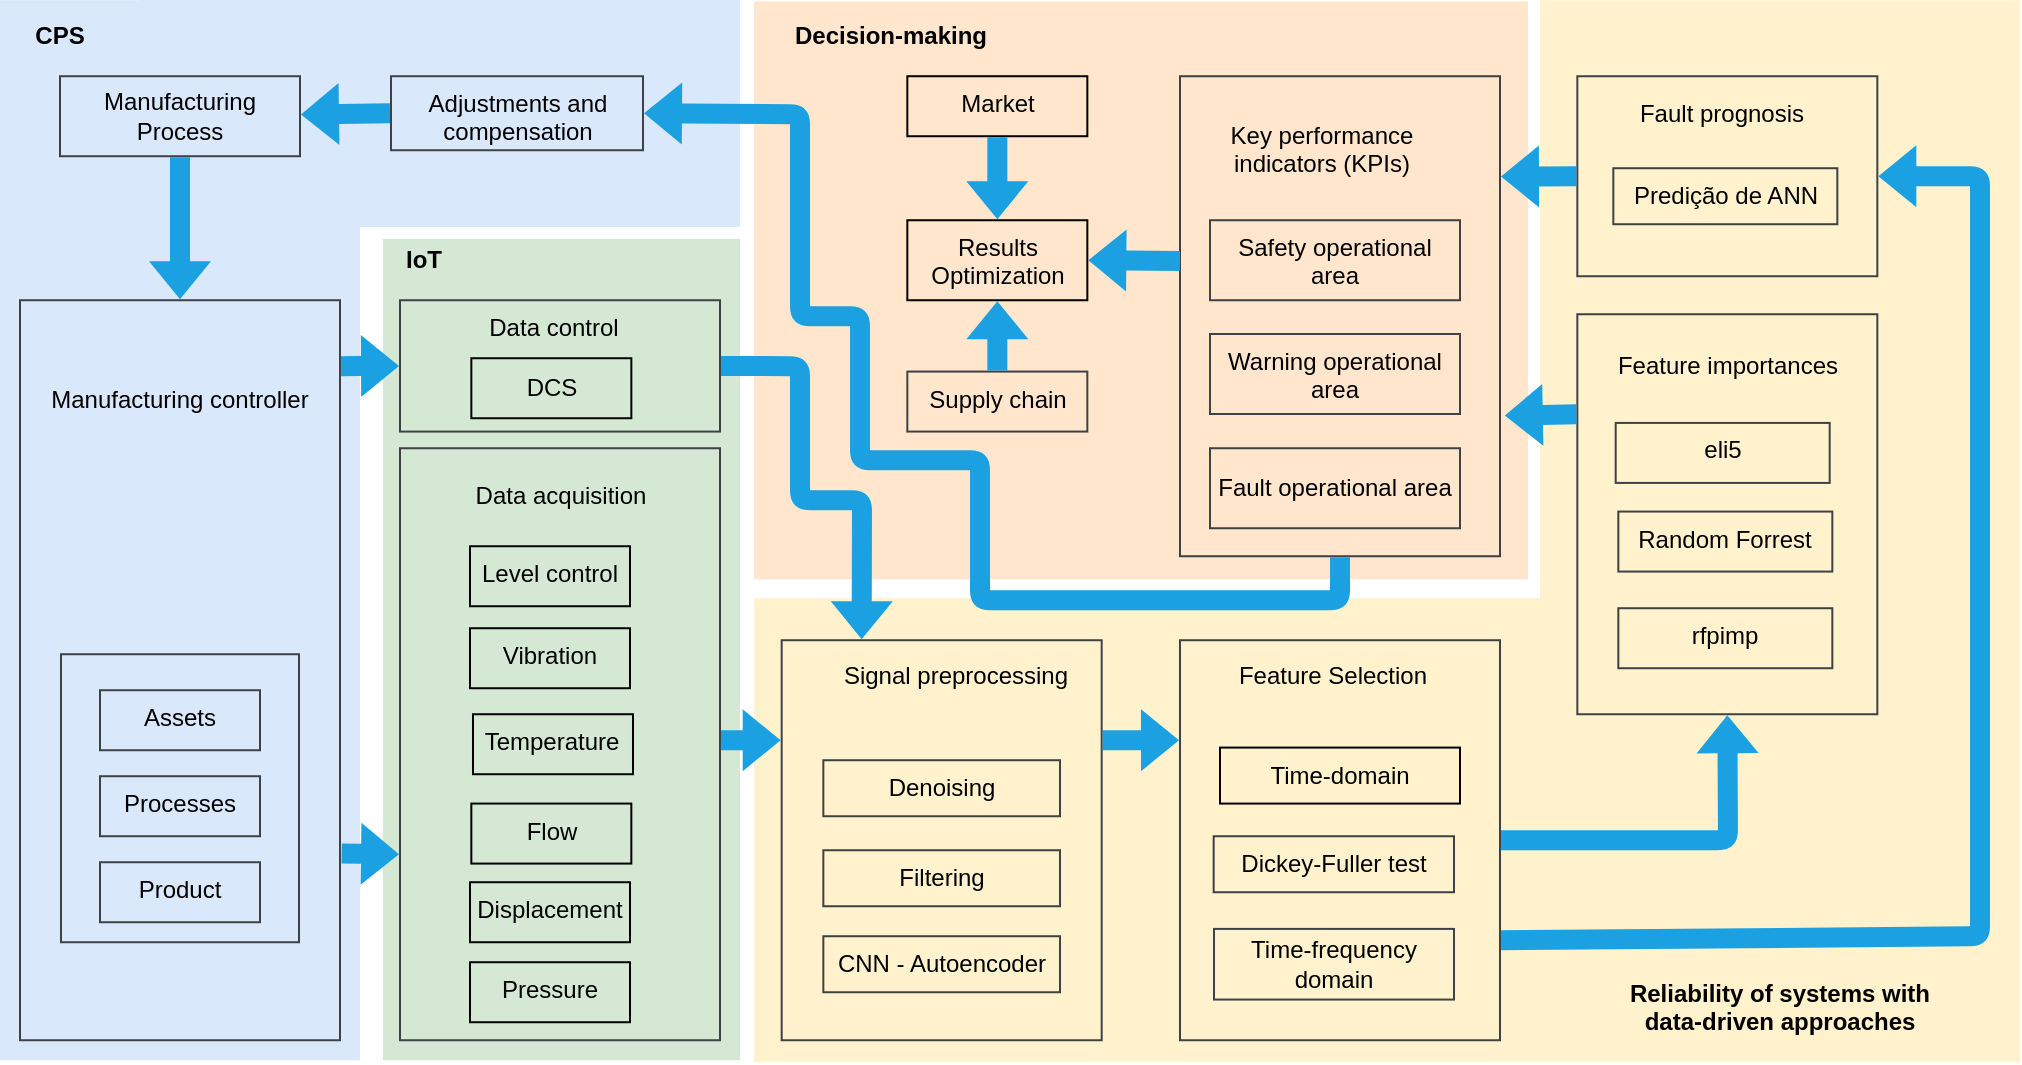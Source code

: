 <mxfile version="14.4.8" type="github">
  <diagram id="f5xDm-sZU2RgQFvWg1b2" name="Arquitetura">
    <mxGraphModel dx="1422" dy="781" grid="1" gridSize="10" guides="1" tooltips="1" connect="1" arrows="1" fold="1" page="1" pageScale="1" pageWidth="1169" pageHeight="827" math="0" shadow="0">
      <root>
        <mxCell id="0" />
        <mxCell id="1" parent="0" />
        <mxCell id="f1FKTkvxkl4B_QiiFOp4-73" value="" style="rounded=0;whiteSpace=wrap;html=1;strokeWidth=1;align=center;fillColor=#ffe6cc;rotation=-90;strokeColor=none;" parent="1" vertex="1">
          <mxGeometry x="526" y="84.7" width="289" height="387" as="geometry" />
        </mxCell>
        <mxCell id="f1FKTkvxkl4B_QiiFOp4-72" value="" style="rounded=0;whiteSpace=wrap;html=1;strokeWidth=1;align=center;fillColor=#fff2cc;rotation=0;strokeColor=none;" parent="1" vertex="1">
          <mxGeometry x="870" y="133.12" width="240" height="453" as="geometry" />
        </mxCell>
        <mxCell id="f1FKTkvxkl4B_QiiFOp4-71" value="" style="rounded=0;whiteSpace=wrap;html=1;strokeWidth=1;align=center;fillColor=#fff2cc;rotation=-90;strokeColor=none;" parent="1" vertex="1">
          <mxGeometry x="677.5" y="231.62" width="232" height="633" as="geometry" />
        </mxCell>
        <mxCell id="f1FKTkvxkl4B_QiiFOp4-68" value="" style="whiteSpace=wrap;html=1;strokeColor=#3E4247;strokeWidth=1;fillColor=none;align=center;" parent="1" vertex="1">
          <mxGeometry x="690" y="171.12" width="160" height="240" as="geometry" />
        </mxCell>
        <mxCell id="f1FKTkvxkl4B_QiiFOp4-66" value="" style="whiteSpace=wrap;html=1;strokeColor=#3E4247;strokeWidth=1;fillColor=none;align=center;" parent="1" vertex="1">
          <mxGeometry x="888.67" y="171.12" width="150" height="100" as="geometry" />
        </mxCell>
        <mxCell id="f1FKTkvxkl4B_QiiFOp4-64" value="" style="whiteSpace=wrap;html=1;strokeColor=#3E4247;strokeWidth=1;fillColor=none;align=center;" parent="1" vertex="1">
          <mxGeometry x="888.67" y="290.12" width="150" height="200" as="geometry" />
        </mxCell>
        <mxCell id="f1FKTkvxkl4B_QiiFOp4-58" value="" style="whiteSpace=wrap;html=1;strokeColor=#3E4247;strokeWidth=1;fillColor=none;align=center;" parent="1" vertex="1">
          <mxGeometry x="490.84" y="453.12" width="160" height="200" as="geometry" />
        </mxCell>
        <mxCell id="f1FKTkvxkl4B_QiiFOp4-59" value="" style="whiteSpace=wrap;html=1;strokeColor=#3E4247;strokeWidth=1;fillColor=none;align=center;" parent="1" vertex="1">
          <mxGeometry x="690" y="453.12" width="160" height="200" as="geometry" />
        </mxCell>
        <mxCell id="f1FKTkvxkl4B_QiiFOp4-55" value="" style="rounded=0;whiteSpace=wrap;html=1;strokeWidth=1;align=center;fillColor=#dae8fc;rotation=-90;strokeColor=none;" parent="1" vertex="1">
          <mxGeometry x="263.25" y="39.75" width="113.5" height="300" as="geometry" />
        </mxCell>
        <mxCell id="f1FKTkvxkl4B_QiiFOp4-53" value="" style="rounded=0;whiteSpace=wrap;html=1;strokeWidth=1;align=center;fillColor=#dae8fc;strokeColor=none;" parent="1" vertex="1">
          <mxGeometry x="100" y="133.12" width="180" height="530" as="geometry" />
        </mxCell>
        <mxCell id="f1FKTkvxkl4B_QiiFOp4-52" value="" style="whiteSpace=wrap;html=1;align=center;fillColor=#d5e8d4;strokeColor=none;" parent="1" vertex="1">
          <mxGeometry x="291.5" y="252.45" width="178.5" height="410.67" as="geometry" />
        </mxCell>
        <mxCell id="f1FKTkvxkl4B_QiiFOp4-48" value="" style="whiteSpace=wrap;html=1;align=center;fillColor=#d5e8d4;strokeColor=#3E4247;" parent="1" vertex="1">
          <mxGeometry x="300" y="283.12" width="160" height="65.67" as="geometry" />
        </mxCell>
        <mxCell id="f1FKTkvxkl4B_QiiFOp4-47" value="" style="whiteSpace=wrap;html=1;align=center;fillColor=#d5e8d4;strokeColor=#3E4247;" parent="1" vertex="1">
          <mxGeometry x="300" y="357.12" width="160" height="296" as="geometry" />
        </mxCell>
        <mxCell id="f1FKTkvxkl4B_QiiFOp4-44" value="" style="whiteSpace=wrap;html=1;align=center;fillColor=#dae8fc;strokeColor=#3E4247;" parent="1" vertex="1">
          <mxGeometry x="110" y="283.12" width="160" height="370" as="geometry" />
        </mxCell>
        <mxCell id="f1FKTkvxkl4B_QiiFOp4-45" value="" style="whiteSpace=wrap;html=1;align=center;fillColor=#dae8fc;strokeColor=#3E4247;" parent="1" vertex="1">
          <mxGeometry x="130.5" y="460.12" width="119" height="144" as="geometry" />
        </mxCell>
        <mxCell id="f1FKTkvxkl4B_QiiFOp4-1" value="CPS" style="text;html=1;strokeColor=none;fillColor=none;align=center;verticalAlign=middle;whiteSpace=wrap;rounded=0;fontStyle=1" parent="1" vertex="1">
          <mxGeometry x="110" y="141.12" width="40" height="20" as="geometry" />
        </mxCell>
        <mxCell id="f1FKTkvxkl4B_QiiFOp4-2" value="Manufacturing Process" style="rounded=0;whiteSpace=wrap;html=1;align=center;fillColor=none;strokeColor=#3E4247;" parent="1" vertex="1">
          <mxGeometry x="130" y="171.12" width="120" height="40" as="geometry" />
        </mxCell>
        <mxCell id="f1FKTkvxkl4B_QiiFOp4-3" value="Manufacturing controller" style="text;whiteSpace=wrap;html=1;align=center;fontStyle=0" parent="1" vertex="1">
          <mxGeometry x="115" y="319.12" width="150" height="30" as="geometry" />
        </mxCell>
        <mxCell id="f1FKTkvxkl4B_QiiFOp4-4" value="Assets" style="text;whiteSpace=wrap;html=1;align=center;strokeColor=#3E4247;" parent="1" vertex="1">
          <mxGeometry x="150" y="478.12" width="80" height="30" as="geometry" />
        </mxCell>
        <mxCell id="f1FKTkvxkl4B_QiiFOp4-5" value="Processes" style="text;whiteSpace=wrap;html=1;align=center;strokeColor=#3E4247;" parent="1" vertex="1">
          <mxGeometry x="150" y="521.12" width="80" height="30" as="geometry" />
        </mxCell>
        <mxCell id="f1FKTkvxkl4B_QiiFOp4-6" value="Product" style="text;whiteSpace=wrap;html=1;align=center;strokeWidth=1;strokeColor=#3E4247;" parent="1" vertex="1">
          <mxGeometry x="150" y="564.12" width="80" height="30" as="geometry" />
        </mxCell>
        <mxCell id="f1FKTkvxkl4B_QiiFOp4-7" value="Data control" style="text;whiteSpace=wrap;html=1;align=center;" parent="1" vertex="1">
          <mxGeometry x="331.5" y="283.12" width="90" height="30" as="geometry" />
        </mxCell>
        <mxCell id="f1FKTkvxkl4B_QiiFOp4-9" value="DCS" style="text;html=1;fillColor=none;align=center;verticalAlign=middle;whiteSpace=wrap;rounded=0;strokeColor=#000000;" parent="1" vertex="1">
          <mxGeometry x="335.67" y="312.12" width="80" height="30" as="geometry" />
        </mxCell>
        <mxCell id="f1FKTkvxkl4B_QiiFOp4-10" value="Data acquisition" style="text;whiteSpace=wrap;html=1;align=center;" parent="1" vertex="1">
          <mxGeometry x="325.5" y="367.12" width="109" height="30" as="geometry" />
        </mxCell>
        <mxCell id="f1FKTkvxkl4B_QiiFOp4-11" value="Level control" style="text;whiteSpace=wrap;html=1;align=center;strokeColor=#000000;" parent="1" vertex="1">
          <mxGeometry x="335" y="406.12" width="80" height="30" as="geometry" />
        </mxCell>
        <mxCell id="f1FKTkvxkl4B_QiiFOp4-12" value="Vibration" style="text;whiteSpace=wrap;html=1;align=center;strokeColor=#000000;" parent="1" vertex="1">
          <mxGeometry x="335" y="447.12" width="80" height="30" as="geometry" />
        </mxCell>
        <mxCell id="f1FKTkvxkl4B_QiiFOp4-13" value="Displacement" style="text;whiteSpace=wrap;html=1;align=center;strokeColor=#000000;" parent="1" vertex="1">
          <mxGeometry x="334.997" y="574.117" width="80" height="30" as="geometry" />
        </mxCell>
        <mxCell id="f1FKTkvxkl4B_QiiFOp4-14" value="Temperature" style="text;whiteSpace=wrap;html=1;align=center;strokeColor=#000000;" parent="1" vertex="1">
          <mxGeometry x="336.497" y="490.117" width="80" height="30" as="geometry" />
        </mxCell>
        <mxCell id="f1FKTkvxkl4B_QiiFOp4-15" value="Pressure" style="text;whiteSpace=wrap;html=1;align=center;strokeColor=#000000;" parent="1" vertex="1">
          <mxGeometry x="334.997" y="614.117" width="80" height="30" as="geometry" />
        </mxCell>
        <mxCell id="f1FKTkvxkl4B_QiiFOp4-16" value="Flow" style="text;whiteSpace=wrap;html=1;align=center;strokeColor=#000000;" parent="1" vertex="1">
          <mxGeometry x="335.667" y="534.787" width="80" height="30" as="geometry" />
        </mxCell>
        <mxCell id="f1FKTkvxkl4B_QiiFOp4-17" value="Signal preprocessing" style="text;whiteSpace=wrap;html=1;align=center;" parent="1" vertex="1">
          <mxGeometry x="511.667" y="457.117" width="132" height="28" as="geometry" />
        </mxCell>
        <mxCell id="f1FKTkvxkl4B_QiiFOp4-18" value="Denoising" style="text;whiteSpace=wrap;html=1;align=center;strokeColor=#3E4247;" parent="1" vertex="1">
          <mxGeometry x="511.67" y="513.12" width="118.33" height="28" as="geometry" />
        </mxCell>
        <mxCell id="f1FKTkvxkl4B_QiiFOp4-19" value="Filtering" style="text;whiteSpace=wrap;html=1;align=center;strokeColor=#3E4247;" parent="1" vertex="1">
          <mxGeometry x="511.67" y="558.12" width="118.33" height="28" as="geometry" />
        </mxCell>
        <mxCell id="f1FKTkvxkl4B_QiiFOp4-21" value="CNN - Autoencoder" style="text;whiteSpace=wrap;html=1;align=center;strokeColor=#3E4247;" parent="1" vertex="1">
          <mxGeometry x="511.67" y="601.12" width="118.33" height="28" as="geometry" />
        </mxCell>
        <mxCell id="f1FKTkvxkl4B_QiiFOp4-22" value="Feature Selection" style="text;whiteSpace=wrap;html=1;align=center;" parent="1" vertex="1">
          <mxGeometry x="708.497" y="457.117" width="117" height="28" as="geometry" />
        </mxCell>
        <mxCell id="f1FKTkvxkl4B_QiiFOp4-23" value="Time-domain" style="text;whiteSpace=wrap;html=1;align=center;strokeColor=#000000;" parent="1" vertex="1">
          <mxGeometry x="710" y="506.79" width="120" height="28" as="geometry" />
        </mxCell>
        <mxCell id="f1FKTkvxkl4B_QiiFOp4-24" value="Time-frequency domain" style="text;whiteSpace=wrap;html=1;align=center;strokeColor=#3E4247;verticalAlign=middle;" parent="1" vertex="1">
          <mxGeometry x="707" y="597.45" width="120" height="35.33" as="geometry" />
        </mxCell>
        <mxCell id="f1FKTkvxkl4B_QiiFOp4-25" value="Dickey-Fuller  test" style="text;whiteSpace=wrap;html=1;align=center;strokeColor=#3E4247;" parent="1" vertex="1">
          <mxGeometry x="706.83" y="551.12" width="120.17" height="28" as="geometry" />
        </mxCell>
        <mxCell id="f1FKTkvxkl4B_QiiFOp4-26" value="Reliability of systems with data-driven approaches" style="text;whiteSpace=wrap;html=1;align=center;fontStyle=1" parent="1" vertex="1">
          <mxGeometry x="901" y="616.12" width="178" height="28" as="geometry" />
        </mxCell>
        <mxCell id="f1FKTkvxkl4B_QiiFOp4-27" value="Feature importances" style="text;whiteSpace=wrap;html=1;align=center;" parent="1" vertex="1">
          <mxGeometry x="898.667" y="301.957" width="130" height="28" as="geometry" />
        </mxCell>
        <mxCell id="f1FKTkvxkl4B_QiiFOp4-29" value="eli5" style="text;whiteSpace=wrap;html=1;align=center;strokeColor=#3E4247;" parent="1" vertex="1">
          <mxGeometry x="907.84" y="344.46" width="107" height="30" as="geometry" />
        </mxCell>
        <mxCell id="f1FKTkvxkl4B_QiiFOp4-30" value="Random Forrest" style="text;whiteSpace=wrap;html=1;align=center;strokeColor=#3E4247;" parent="1" vertex="1">
          <mxGeometry x="909.167" y="388.787" width="107" height="30" as="geometry" />
        </mxCell>
        <mxCell id="f1FKTkvxkl4B_QiiFOp4-31" value="rfpimp" style="text;whiteSpace=wrap;html=1;align=center;strokeColor=#3E4247;" parent="1" vertex="1">
          <mxGeometry x="909.167" y="437.117" width="107" height="30" as="geometry" />
        </mxCell>
        <mxCell id="f1FKTkvxkl4B_QiiFOp4-32" value="Fault prognosis" style="text;whiteSpace=wrap;html=1;align=center;" parent="1" vertex="1">
          <mxGeometry x="910.337" y="175.997" width="102" height="28" as="geometry" />
        </mxCell>
        <mxCell id="f1FKTkvxkl4B_QiiFOp4-33" value="Predição de ANN" style="text;whiteSpace=wrap;html=1;align=center;strokeColor=#3E4247;" parent="1" vertex="1">
          <mxGeometry x="906.667" y="217.117" width="112" height="28" as="geometry" />
        </mxCell>
        <mxCell id="f1FKTkvxkl4B_QiiFOp4-34" value="Key performance indicators (KPIs)" style="text;whiteSpace=wrap;html=1;align=center;" parent="1" vertex="1">
          <mxGeometry x="690.75" y="187.12" width="140" height="28" as="geometry" />
        </mxCell>
        <mxCell id="f1FKTkvxkl4B_QiiFOp4-35" value="Fault operational area" style="text;whiteSpace=wrap;html=1;align=center;strokeColor=#3E4247;verticalAlign=middle;" parent="1" vertex="1">
          <mxGeometry x="705" y="357.12" width="125" height="40" as="geometry" />
        </mxCell>
        <mxCell id="f1FKTkvxkl4B_QiiFOp4-36" value="Warning operational area" style="text;whiteSpace=wrap;html=1;align=center;strokeColor=#3E4247;" parent="1" vertex="1">
          <mxGeometry x="705" y="300" width="125" height="40" as="geometry" />
        </mxCell>
        <mxCell id="f1FKTkvxkl4B_QiiFOp4-37" value="Safety operational area" style="text;whiteSpace=wrap;html=1;align=center;strokeColor=#3E4247;" parent="1" vertex="1">
          <mxGeometry x="705" y="243.12" width="125" height="40" as="geometry" />
        </mxCell>
        <mxCell id="f1FKTkvxkl4B_QiiFOp4-38" value="Decision-making" style="text;whiteSpace=wrap;html=1;align=center;fontStyle=1" parent="1" vertex="1">
          <mxGeometry x="490.837" y="137.117" width="109" height="28" as="geometry" />
        </mxCell>
        <mxCell id="f1FKTkvxkl4B_QiiFOp4-40" value="Market" style="text;whiteSpace=wrap;html=1;align=center;strokeColor=#000000;" parent="1" vertex="1">
          <mxGeometry x="553.667" y="171.117" width="90" height="30" as="geometry" />
        </mxCell>
        <mxCell id="f1FKTkvxkl4B_QiiFOp4-41" value="Results Optimization" style="text;whiteSpace=wrap;html=1;align=center;strokeColor=#000000;" parent="1" vertex="1">
          <mxGeometry x="553.67" y="243.12" width="90" height="40" as="geometry" />
        </mxCell>
        <mxCell id="f1FKTkvxkl4B_QiiFOp4-42" value="Supply chain" style="text;whiteSpace=wrap;html=1;align=center;strokeColor=#3E4247;" parent="1" vertex="1">
          <mxGeometry x="553.667" y="318.787" width="90" height="30" as="geometry" />
        </mxCell>
        <mxCell id="f1FKTkvxkl4B_QiiFOp4-43" value="Adjustments and compensation" style="text;whiteSpace=wrap;html=1;align=center;strokeColor=#3E4247;" parent="1" vertex="1">
          <mxGeometry x="295.5" y="171.12" width="126" height="37" as="geometry" />
        </mxCell>
        <mxCell id="f1FKTkvxkl4B_QiiFOp4-46" value="IoT" style="text;html=1;strokeColor=none;fillColor=none;align=center;verticalAlign=middle;whiteSpace=wrap;rounded=0;fontStyle=1" parent="1" vertex="1">
          <mxGeometry x="291.5" y="253.12" width="40" height="20" as="geometry" />
        </mxCell>
        <mxCell id="f1FKTkvxkl4B_QiiFOp4-49" style="edgeStyle=orthogonalEdgeStyle;rounded=0;orthogonalLoop=1;jettySize=auto;html=1;exitX=0.5;exitY=1;exitDx=0;exitDy=0;" parent="1" source="f1FKTkvxkl4B_QiiFOp4-46" target="f1FKTkvxkl4B_QiiFOp4-46" edge="1">
          <mxGeometry relative="1" as="geometry" />
        </mxCell>
        <mxCell id="f1FKTkvxkl4B_QiiFOp4-50" value="" style="shape=flexArrow;endArrow=classic;html=1;entryX=0;entryY=0.5;entryDx=0;entryDy=0;fillColor=#1ba1e2;strokeColor=none;" parent="1" target="f1FKTkvxkl4B_QiiFOp4-48" edge="1">
          <mxGeometry width="50" height="50" relative="1" as="geometry">
            <mxPoint x="270" y="316.12" as="sourcePoint" />
            <mxPoint x="300" y="324.12" as="targetPoint" />
          </mxGeometry>
        </mxCell>
        <mxCell id="f1FKTkvxkl4B_QiiFOp4-51" value="" style="shape=flexArrow;endArrow=classic;html=1;exitX=1.002;exitY=0.085;exitDx=0;exitDy=0;exitPerimeter=0;fillColor=#1ba1e2;strokeColor=none;" parent="1" edge="1">
          <mxGeometry width="50" height="50" relative="1" as="geometry">
            <mxPoint x="270.32" y="559.79" as="sourcePoint" />
            <mxPoint x="300" y="560.19" as="targetPoint" />
          </mxGeometry>
        </mxCell>
        <mxCell id="f1FKTkvxkl4B_QiiFOp4-54" value="" style="shape=flexArrow;endArrow=classic;html=1;entryX=0.5;entryY=0;entryDx=0;entryDy=0;fillColor=#1ba1e2;strokeColor=none;exitX=0.5;exitY=1;exitDx=0;exitDy=0;" parent="1" source="f1FKTkvxkl4B_QiiFOp4-2" target="f1FKTkvxkl4B_QiiFOp4-44" edge="1">
          <mxGeometry width="50" height="50" relative="1" as="geometry">
            <mxPoint x="295" y="233.12" as="sourcePoint" />
            <mxPoint x="325" y="232.955" as="targetPoint" />
          </mxGeometry>
        </mxCell>
        <mxCell id="f1FKTkvxkl4B_QiiFOp4-57" value="" style="shape=flexArrow;endArrow=classic;html=1;fillColor=#1ba1e2;strokeColor=none;exitX=0;exitY=0.5;exitDx=0;exitDy=0;" parent="1" source="f1FKTkvxkl4B_QiiFOp4-43" target="f1FKTkvxkl4B_QiiFOp4-2" edge="1">
          <mxGeometry width="50" height="50" relative="1" as="geometry">
            <mxPoint x="540" y="193.12" as="sourcePoint" />
            <mxPoint x="540" y="265.12" as="targetPoint" />
          </mxGeometry>
        </mxCell>
        <mxCell id="f1FKTkvxkl4B_QiiFOp4-61" value="" style="shape=flexArrow;endArrow=classic;html=1;fillColor=#1ba1e2;strokeColor=none;entryX=0;entryY=0.25;entryDx=0;entryDy=0;" parent="1" target="f1FKTkvxkl4B_QiiFOp4-58" edge="1">
          <mxGeometry width="50" height="50" relative="1" as="geometry">
            <mxPoint x="460" y="503.12" as="sourcePoint" />
            <mxPoint x="590" y="353.12" as="targetPoint" />
          </mxGeometry>
        </mxCell>
        <mxCell id="f1FKTkvxkl4B_QiiFOp4-62" value="" style="shape=flexArrow;endArrow=classic;html=1;fillColor=#1ba1e2;strokeColor=none;exitX=1;exitY=0.5;exitDx=0;exitDy=0;entryX=0.25;entryY=0;entryDx=0;entryDy=0;" parent="1" source="f1FKTkvxkl4B_QiiFOp4-48" target="f1FKTkvxkl4B_QiiFOp4-58" edge="1">
          <mxGeometry width="50" height="50" relative="1" as="geometry">
            <mxPoint x="470.0" y="513.12" as="sourcePoint" />
            <mxPoint x="561" y="451.12" as="targetPoint" />
            <Array as="points">
              <mxPoint x="500" y="316.12" />
              <mxPoint x="500" y="383.12" />
              <mxPoint x="531" y="383.12" />
            </Array>
          </mxGeometry>
        </mxCell>
        <mxCell id="f1FKTkvxkl4B_QiiFOp4-63" value="" style="shape=flexArrow;endArrow=classic;html=1;fillColor=#1ba1e2;strokeColor=none;entryX=0;entryY=0.25;entryDx=0;entryDy=0;exitX=1;exitY=0.25;exitDx=0;exitDy=0;" parent="1" source="f1FKTkvxkl4B_QiiFOp4-58" target="f1FKTkvxkl4B_QiiFOp4-59" edge="1">
          <mxGeometry width="50" height="50" relative="1" as="geometry">
            <mxPoint x="650.84" y="506.79" as="sourcePoint" />
            <mxPoint x="681.68" y="506.79" as="targetPoint" />
          </mxGeometry>
        </mxCell>
        <mxCell id="f1FKTkvxkl4B_QiiFOp4-65" value="" style="shape=flexArrow;endArrow=classic;html=1;fillColor=#1ba1e2;strokeColor=none;entryX=0.5;entryY=1;entryDx=0;entryDy=0;exitX=1;exitY=0.5;exitDx=0;exitDy=0;" parent="1" source="f1FKTkvxkl4B_QiiFOp4-59" target="f1FKTkvxkl4B_QiiFOp4-64" edge="1">
          <mxGeometry width="50" height="50" relative="1" as="geometry">
            <mxPoint x="850.0" y="504.77" as="sourcePoint" />
            <mxPoint x="889.16" y="504.77" as="targetPoint" />
            <Array as="points">
              <mxPoint x="964" y="553.12" />
            </Array>
          </mxGeometry>
        </mxCell>
        <mxCell id="f1FKTkvxkl4B_QiiFOp4-67" value="" style="shape=flexArrow;endArrow=classic;html=1;fillColor=#1ba1e2;strokeColor=none;entryX=1;entryY=0.5;entryDx=0;entryDy=0;exitX=1;exitY=0.75;exitDx=0;exitDy=0;" parent="1" source="f1FKTkvxkl4B_QiiFOp4-59" target="f1FKTkvxkl4B_QiiFOp4-66" edge="1">
          <mxGeometry width="50" height="50" relative="1" as="geometry">
            <mxPoint x="870" y="601.12" as="sourcePoint" />
            <mxPoint x="985" y="538.12" as="targetPoint" />
            <Array as="points">
              <mxPoint x="1090" y="601.12" />
              <mxPoint x="1090" y="413.12" />
              <mxPoint x="1090" y="221.12" />
            </Array>
          </mxGeometry>
        </mxCell>
        <mxCell id="f1FKTkvxkl4B_QiiFOp4-69" value="" style="shape=flexArrow;endArrow=classic;html=1;fillColor=#1ba1e2;strokeColor=none;entryX=1;entryY=0.209;entryDx=0;entryDy=0;exitX=0;exitY=0.5;exitDx=0;exitDy=0;entryPerimeter=0;" parent="1" source="f1FKTkvxkl4B_QiiFOp4-66" target="f1FKTkvxkl4B_QiiFOp4-68" edge="1">
          <mxGeometry width="50" height="50" relative="1" as="geometry">
            <mxPoint x="849.51" y="273.12" as="sourcePoint" />
            <mxPoint x="888.67" y="273.12" as="targetPoint" />
          </mxGeometry>
        </mxCell>
        <mxCell id="f1FKTkvxkl4B_QiiFOp4-70" value="" style="shape=flexArrow;endArrow=classic;html=1;fillColor=#1ba1e2;strokeColor=none;exitX=0;exitY=0.25;exitDx=0;exitDy=0;entryX=1.012;entryY=0.707;entryDx=0;entryDy=0;entryPerimeter=0;" parent="1" source="f1FKTkvxkl4B_QiiFOp4-64" target="f1FKTkvxkl4B_QiiFOp4-68" edge="1">
          <mxGeometry width="50" height="50" relative="1" as="geometry">
            <mxPoint x="885.52" y="357.12" as="sourcePoint" />
            <mxPoint x="850" y="357.12" as="targetPoint" />
          </mxGeometry>
        </mxCell>
        <mxCell id="f1FKTkvxkl4B_QiiFOp4-74" value="" style="shape=flexArrow;endArrow=classic;html=1;fillColor=#1ba1e2;strokeColor=none;exitX=0.5;exitY=1;exitDx=0;exitDy=0;entryX=1;entryY=0.5;entryDx=0;entryDy=0;" parent="1" source="f1FKTkvxkl4B_QiiFOp4-68" target="f1FKTkvxkl4B_QiiFOp4-43" edge="1">
          <mxGeometry width="50" height="50" relative="1" as="geometry">
            <mxPoint x="527.17" y="217.115" as="sourcePoint" />
            <mxPoint x="628.17" y="352.28" as="targetPoint" />
            <Array as="points">
              <mxPoint x="770" y="433.12" />
              <mxPoint x="710" y="433.12" />
              <mxPoint x="670" y="433.12" />
              <mxPoint x="590" y="433.12" />
              <mxPoint x="590" y="413.12" />
              <mxPoint x="590" y="403.12" />
              <mxPoint x="590" y="363.12" />
              <mxPoint x="550" y="363.12" />
              <mxPoint x="530" y="363.12" />
              <mxPoint x="530" y="353.12" />
              <mxPoint x="530" y="343.12" />
              <mxPoint x="530" y="323.12" />
              <mxPoint x="530" y="313.12" />
              <mxPoint x="530" y="291.12" />
              <mxPoint x="500" y="291.12" />
              <mxPoint x="500" y="243.12" />
              <mxPoint x="500" y="213.12" />
              <mxPoint x="500" y="190.12" />
            </Array>
          </mxGeometry>
        </mxCell>
        <mxCell id="f1FKTkvxkl4B_QiiFOp4-75" value="" style="shape=flexArrow;endArrow=classic;html=1;fillColor=#1ba1e2;strokeColor=none;entryX=0.5;entryY=0;entryDx=0;entryDy=0;exitX=0.5;exitY=1;exitDx=0;exitDy=0;" parent="1" source="f1FKTkvxkl4B_QiiFOp4-40" target="f1FKTkvxkl4B_QiiFOp4-41" edge="1">
          <mxGeometry width="50" height="50" relative="1" as="geometry">
            <mxPoint x="612.98" y="273.12" as="sourcePoint" />
            <mxPoint x="574.31" y="273.28" as="targetPoint" />
          </mxGeometry>
        </mxCell>
        <mxCell id="f1FKTkvxkl4B_QiiFOp4-76" value="" style="shape=flexArrow;endArrow=classic;html=1;fillColor=#1ba1e2;strokeColor=none;entryX=0.5;entryY=1;entryDx=0;entryDy=0;exitX=0.5;exitY=0;exitDx=0;exitDy=0;" parent="1" source="f1FKTkvxkl4B_QiiFOp4-42" target="f1FKTkvxkl4B_QiiFOp4-41" edge="1">
          <mxGeometry width="50" height="50" relative="1" as="geometry">
            <mxPoint x="609.997" y="338.457" as="sourcePoint" />
            <mxPoint x="610" y="380.46" as="targetPoint" />
          </mxGeometry>
        </mxCell>
        <mxCell id="f1FKTkvxkl4B_QiiFOp4-77" value="" style="shape=flexArrow;endArrow=classic;html=1;fillColor=#1ba1e2;strokeColor=none;entryX=1;entryY=0.5;entryDx=0;entryDy=0;exitX=0.003;exitY=0.385;exitDx=0;exitDy=0;exitPerimeter=0;" parent="1" source="f1FKTkvxkl4B_QiiFOp4-68" target="f1FKTkvxkl4B_QiiFOp4-41" edge="1">
          <mxGeometry width="50" height="50" relative="1" as="geometry">
            <mxPoint x="673.997" y="339.117" as="sourcePoint" />
            <mxPoint x="674.0" y="290.12" as="targetPoint" />
          </mxGeometry>
        </mxCell>
      </root>
    </mxGraphModel>
  </diagram>
</mxfile>
